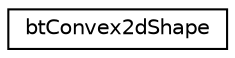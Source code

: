 digraph G
{
  edge [fontname="Helvetica",fontsize="10",labelfontname="Helvetica",labelfontsize="10"];
  node [fontname="Helvetica",fontsize="10",shape=record];
  rankdir=LR;
  Node1 [label="btConvex2dShape",height=0.2,width=0.4,color="black", fillcolor="white", style="filled",URL="$db/dae/classbtConvex2dShape.html"];
}
